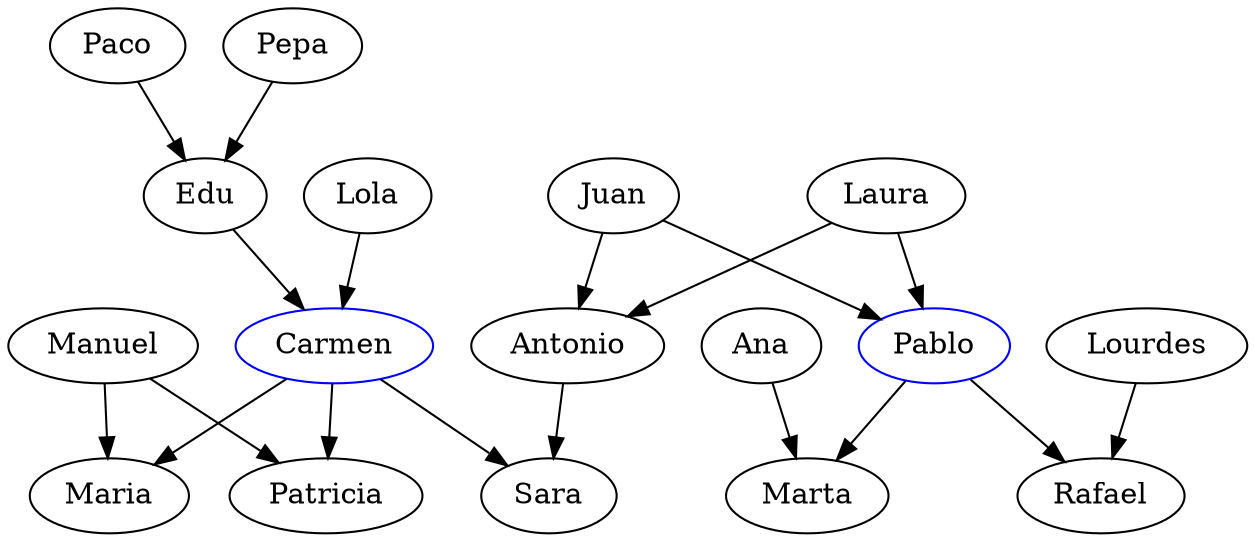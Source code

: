 strict digraph G {
  1 [ color="black" label="Paco" ];
  2 [ color="black" label="Pepa" ];
  3 [ color="black" label="Edu" ];
  4 [ color="black" label="Lola" ];
  5 [ color="black" label="Juan" ];
  6 [ color="black" label="Laura" ];
  7 [ color="black" label="Manuel" ];
  8 [ color="blue" label="Carmen" ];
  9 [ color="black" label="Antonio" ];
  10 [ color="blue" label="Pablo" ];
  11 [ color="black" label="Ana" ];
  12 [ color="black" label="Patricia" ];
  13 [ color="black" label="Maria" ];
  14 [ color="black" label="Sara" ];
  15 [ color="black" label="Marta" ];
  16 [ color="black" label="Rafael" ];
  17 [ color="black" label="Lourdes" ];
  1 -> 3 [ style="solid" ];
  2 -> 3 [ style="solid" ];
  3 -> 8 [ style="solid" ];
  4 -> 8 [ style="solid" ];
  5 -> 9 [ style="solid" ];
  5 -> 10 [ style="solid" ];
  6 -> 9 [ style="solid" ];
  6 -> 10 [ style="solid" ];
  7 -> 13 [ style="solid" ];
  8 -> 13 [ style="solid" ];
  7 -> 12 [ style="solid" ];
  8 -> 12 [ style="solid" ];
  8 -> 14 [ style="solid" ];
  9 -> 14 [ style="solid" ];
  10 -> 15 [ style="solid" ];
  11 -> 15 [ style="solid" ];
  10 -> 16 [ style="solid" ];
  17 -> 16 [ style="solid" ];
}
